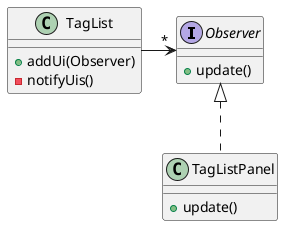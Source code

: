 @startuml
'!include style.puml
'skinparam arrowThickness 1.1
'skinparam arrowColor MODEL_COLOR
'skinparam classBackgroundColor MODEL_COLOR

'Note: Commented out style.puml because it hides members, also very ugly design tbh

interface Observer {
    + update()
}

class TagList {
    + addUi(Observer)
    - notifyUis()
}
class TagListPanel implements Observer {
    + update()
}

TagList -> "*" Observer

@enduml